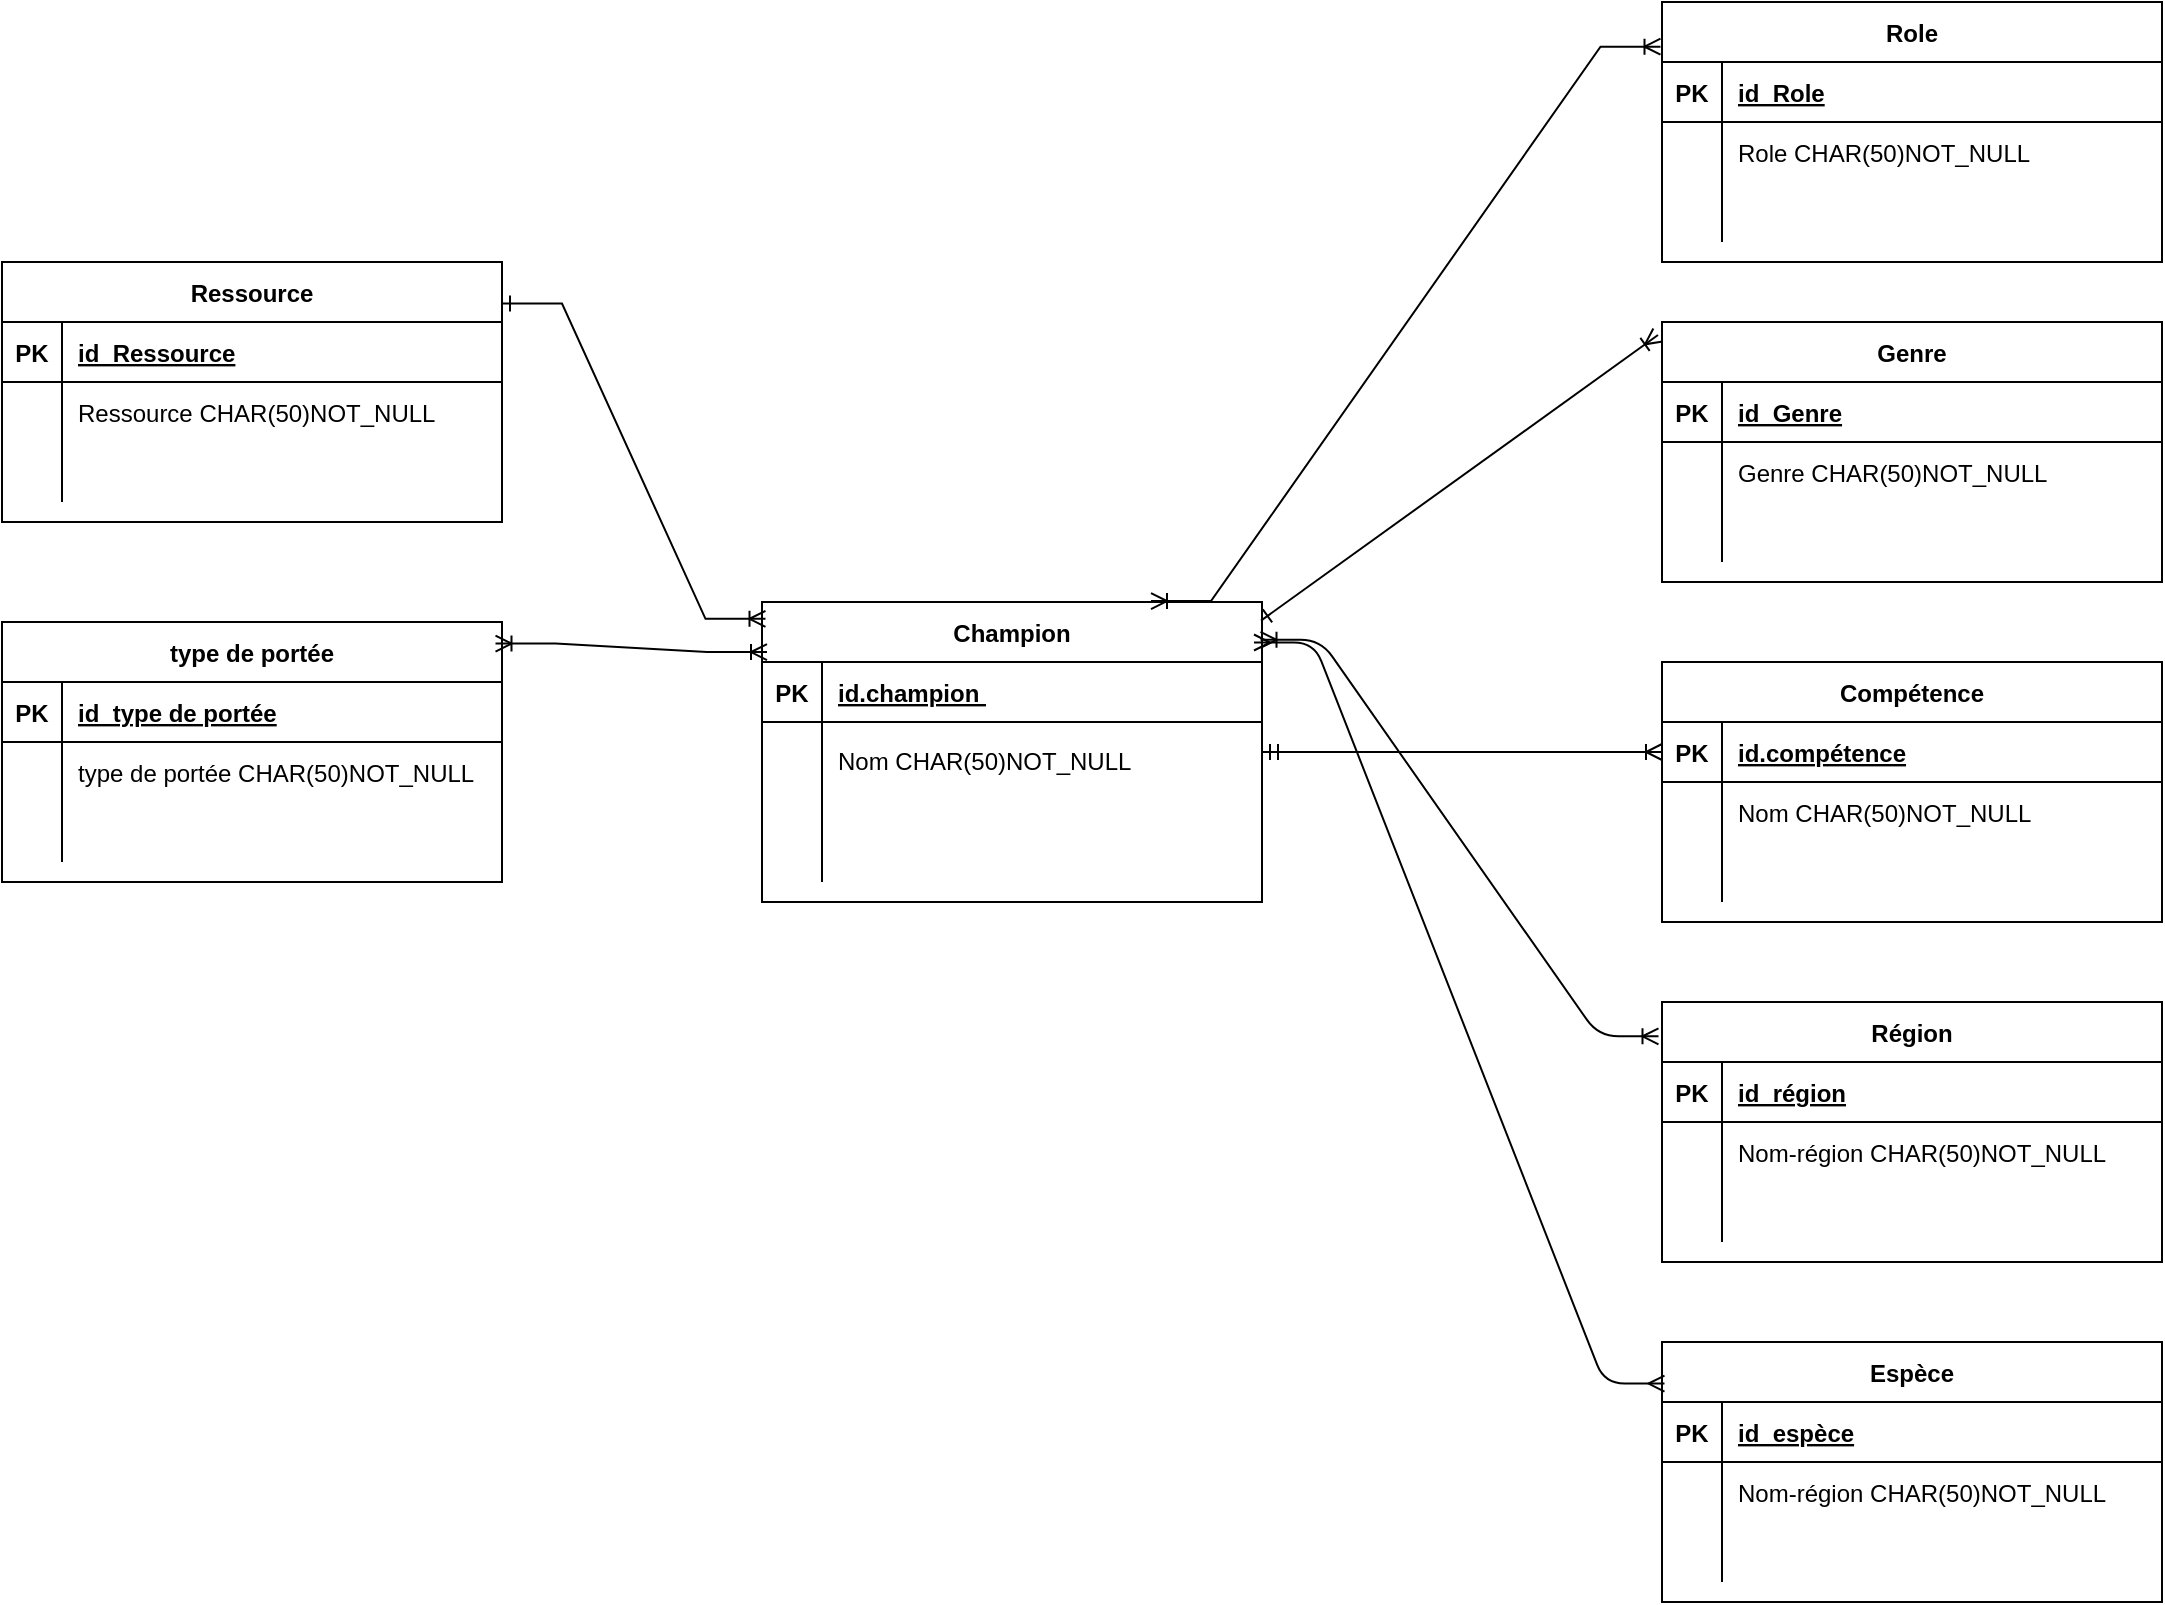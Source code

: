 <mxfile version="24.7.17">
  <diagram id="R2lEEEUBdFMjLlhIrx00" name="Page-1">
    <mxGraphModel dx="1997" dy="1724" grid="1" gridSize="10" guides="1" tooltips="1" connect="1" arrows="1" fold="1" page="1" pageScale="1" pageWidth="850" pageHeight="1100" math="0" shadow="0" extFonts="Permanent Marker^https://fonts.googleapis.com/css?family=Permanent+Marker">
      <root>
        <mxCell id="0" />
        <mxCell id="1" parent="0" />
        <mxCell id="JRfR_Q5XpU5RTZW5NZot-24" value="Compétence" style="shape=table;startSize=30;container=1;collapsible=1;childLayout=tableLayout;fixedRows=1;rowLines=0;fontStyle=1;align=center;resizeLast=1;" vertex="1" parent="1">
          <mxGeometry x="540" y="100" width="250" height="130" as="geometry" />
        </mxCell>
        <mxCell id="JRfR_Q5XpU5RTZW5NZot-25" value="" style="shape=partialRectangle;collapsible=0;dropTarget=0;pointerEvents=0;fillColor=none;points=[[0,0.5],[1,0.5]];portConstraint=eastwest;top=0;left=0;right=0;bottom=1;" vertex="1" parent="JRfR_Q5XpU5RTZW5NZot-24">
          <mxGeometry y="30" width="250" height="30" as="geometry" />
        </mxCell>
        <mxCell id="JRfR_Q5XpU5RTZW5NZot-26" value="PK" style="shape=partialRectangle;overflow=hidden;connectable=0;fillColor=none;top=0;left=0;bottom=0;right=0;fontStyle=1;" vertex="1" parent="JRfR_Q5XpU5RTZW5NZot-25">
          <mxGeometry width="30" height="30" as="geometry">
            <mxRectangle width="30" height="30" as="alternateBounds" />
          </mxGeometry>
        </mxCell>
        <mxCell id="JRfR_Q5XpU5RTZW5NZot-27" value="id.compétence" style="shape=partialRectangle;overflow=hidden;connectable=0;fillColor=none;top=0;left=0;bottom=0;right=0;align=left;spacingLeft=6;fontStyle=5;" vertex="1" parent="JRfR_Q5XpU5RTZW5NZot-25">
          <mxGeometry x="30" width="220" height="30" as="geometry">
            <mxRectangle width="220" height="30" as="alternateBounds" />
          </mxGeometry>
        </mxCell>
        <mxCell id="JRfR_Q5XpU5RTZW5NZot-28" value="" style="shape=partialRectangle;collapsible=0;dropTarget=0;pointerEvents=0;fillColor=none;points=[[0,0.5],[1,0.5]];portConstraint=eastwest;top=0;left=0;right=0;bottom=0;" vertex="1" parent="JRfR_Q5XpU5RTZW5NZot-24">
          <mxGeometry y="60" width="250" height="30" as="geometry" />
        </mxCell>
        <mxCell id="JRfR_Q5XpU5RTZW5NZot-29" value="" style="shape=partialRectangle;overflow=hidden;connectable=0;fillColor=none;top=0;left=0;bottom=0;right=0;" vertex="1" parent="JRfR_Q5XpU5RTZW5NZot-28">
          <mxGeometry width="30" height="30" as="geometry">
            <mxRectangle width="30" height="30" as="alternateBounds" />
          </mxGeometry>
        </mxCell>
        <mxCell id="JRfR_Q5XpU5RTZW5NZot-30" value="Nom CHAR(50)NOT_NULL" style="shape=partialRectangle;overflow=hidden;connectable=0;fillColor=none;top=0;left=0;bottom=0;right=0;align=left;spacingLeft=6;" vertex="1" parent="JRfR_Q5XpU5RTZW5NZot-28">
          <mxGeometry x="30" width="220" height="30" as="geometry">
            <mxRectangle width="220" height="30" as="alternateBounds" />
          </mxGeometry>
        </mxCell>
        <mxCell id="JRfR_Q5XpU5RTZW5NZot-31" value="" style="shape=partialRectangle;collapsible=0;dropTarget=0;pointerEvents=0;fillColor=none;points=[[0,0.5],[1,0.5]];portConstraint=eastwest;top=0;left=0;right=0;bottom=0;" vertex="1" parent="JRfR_Q5XpU5RTZW5NZot-24">
          <mxGeometry y="90" width="250" height="30" as="geometry" />
        </mxCell>
        <mxCell id="JRfR_Q5XpU5RTZW5NZot-32" value="" style="shape=partialRectangle;overflow=hidden;connectable=0;fillColor=none;top=0;left=0;bottom=0;right=0;" vertex="1" parent="JRfR_Q5XpU5RTZW5NZot-31">
          <mxGeometry width="30" height="30" as="geometry">
            <mxRectangle width="30" height="30" as="alternateBounds" />
          </mxGeometry>
        </mxCell>
        <mxCell id="JRfR_Q5XpU5RTZW5NZot-33" value="" style="shape=partialRectangle;overflow=hidden;connectable=0;fillColor=none;top=0;left=0;bottom=0;right=0;align=left;spacingLeft=6;" vertex="1" parent="JRfR_Q5XpU5RTZW5NZot-31">
          <mxGeometry x="30" width="220" height="30" as="geometry">
            <mxRectangle width="220" height="30" as="alternateBounds" />
          </mxGeometry>
        </mxCell>
        <mxCell id="JRfR_Q5XpU5RTZW5NZot-34" value="Champion" style="shape=table;startSize=30;container=1;collapsible=1;childLayout=tableLayout;fixedRows=1;rowLines=0;fontStyle=1;align=center;resizeLast=1;" vertex="1" parent="1">
          <mxGeometry x="90" y="70" width="250" height="150" as="geometry" />
        </mxCell>
        <mxCell id="JRfR_Q5XpU5RTZW5NZot-35" value="" style="shape=partialRectangle;collapsible=0;dropTarget=0;pointerEvents=0;fillColor=none;points=[[0,0.5],[1,0.5]];portConstraint=eastwest;top=0;left=0;right=0;bottom=1;" vertex="1" parent="JRfR_Q5XpU5RTZW5NZot-34">
          <mxGeometry y="30" width="250" height="30" as="geometry" />
        </mxCell>
        <mxCell id="JRfR_Q5XpU5RTZW5NZot-36" value="PK" style="shape=partialRectangle;overflow=hidden;connectable=0;fillColor=none;top=0;left=0;bottom=0;right=0;fontStyle=1;" vertex="1" parent="JRfR_Q5XpU5RTZW5NZot-35">
          <mxGeometry width="30" height="30" as="geometry">
            <mxRectangle width="30" height="30" as="alternateBounds" />
          </mxGeometry>
        </mxCell>
        <mxCell id="JRfR_Q5XpU5RTZW5NZot-37" value="id.champion " style="shape=partialRectangle;overflow=hidden;connectable=0;fillColor=none;top=0;left=0;bottom=0;right=0;align=left;spacingLeft=6;fontStyle=5;" vertex="1" parent="JRfR_Q5XpU5RTZW5NZot-35">
          <mxGeometry x="30" width="220" height="30" as="geometry">
            <mxRectangle width="220" height="30" as="alternateBounds" />
          </mxGeometry>
        </mxCell>
        <mxCell id="JRfR_Q5XpU5RTZW5NZot-38" value="" style="shape=partialRectangle;collapsible=0;dropTarget=0;pointerEvents=0;fillColor=none;points=[[0,0.5],[1,0.5]];portConstraint=eastwest;top=0;left=0;right=0;bottom=0;" vertex="1" parent="JRfR_Q5XpU5RTZW5NZot-34">
          <mxGeometry y="60" width="250" height="80" as="geometry" />
        </mxCell>
        <mxCell id="JRfR_Q5XpU5RTZW5NZot-39" value="" style="shape=partialRectangle;overflow=hidden;connectable=0;fillColor=none;top=0;left=0;bottom=0;right=0;" vertex="1" parent="JRfR_Q5XpU5RTZW5NZot-38">
          <mxGeometry width="30" height="80" as="geometry">
            <mxRectangle width="30" height="80" as="alternateBounds" />
          </mxGeometry>
        </mxCell>
        <mxCell id="JRfR_Q5XpU5RTZW5NZot-40" value="Nom CHAR(50)NOT_NULL&#xa;&#xa;&#xa;" style="shape=partialRectangle;overflow=hidden;connectable=0;fillColor=none;top=0;left=0;bottom=0;right=0;align=left;spacingLeft=6;" vertex="1" parent="JRfR_Q5XpU5RTZW5NZot-38">
          <mxGeometry x="30" width="220" height="80" as="geometry">
            <mxRectangle width="220" height="80" as="alternateBounds" />
          </mxGeometry>
        </mxCell>
        <mxCell id="JRfR_Q5XpU5RTZW5NZot-41" value="" style="edgeStyle=entityRelationEdgeStyle;fontSize=12;html=1;endArrow=ERoneToMany;startArrow=ERmandOne;rounded=0;entryX=0;entryY=0.5;entryDx=0;entryDy=0;endFill=0;" edge="1" parent="1" source="JRfR_Q5XpU5RTZW5NZot-34" target="JRfR_Q5XpU5RTZW5NZot-25">
          <mxGeometry width="100" height="100" relative="1" as="geometry">
            <mxPoint x="380.0" y="147.5" as="sourcePoint" />
            <mxPoint x="456.5" y="175" as="targetPoint" />
          </mxGeometry>
        </mxCell>
        <mxCell id="JRfR_Q5XpU5RTZW5NZot-52" value="Région" style="shape=table;startSize=30;container=1;collapsible=1;childLayout=tableLayout;fixedRows=1;rowLines=0;fontStyle=1;align=center;resizeLast=1;" vertex="1" parent="1">
          <mxGeometry x="540" y="270" width="250" height="130" as="geometry" />
        </mxCell>
        <mxCell id="JRfR_Q5XpU5RTZW5NZot-53" value="" style="shape=partialRectangle;collapsible=0;dropTarget=0;pointerEvents=0;fillColor=none;points=[[0,0.5],[1,0.5]];portConstraint=eastwest;top=0;left=0;right=0;bottom=1;" vertex="1" parent="JRfR_Q5XpU5RTZW5NZot-52">
          <mxGeometry y="30" width="250" height="30" as="geometry" />
        </mxCell>
        <mxCell id="JRfR_Q5XpU5RTZW5NZot-54" value="PK" style="shape=partialRectangle;overflow=hidden;connectable=0;fillColor=none;top=0;left=0;bottom=0;right=0;fontStyle=1;" vertex="1" parent="JRfR_Q5XpU5RTZW5NZot-53">
          <mxGeometry width="30" height="30" as="geometry">
            <mxRectangle width="30" height="30" as="alternateBounds" />
          </mxGeometry>
        </mxCell>
        <mxCell id="JRfR_Q5XpU5RTZW5NZot-55" value="id_région" style="shape=partialRectangle;overflow=hidden;connectable=0;fillColor=none;top=0;left=0;bottom=0;right=0;align=left;spacingLeft=6;fontStyle=5;" vertex="1" parent="JRfR_Q5XpU5RTZW5NZot-53">
          <mxGeometry x="30" width="220" height="30" as="geometry">
            <mxRectangle width="220" height="30" as="alternateBounds" />
          </mxGeometry>
        </mxCell>
        <mxCell id="JRfR_Q5XpU5RTZW5NZot-56" value="" style="shape=partialRectangle;collapsible=0;dropTarget=0;pointerEvents=0;fillColor=none;points=[[0,0.5],[1,0.5]];portConstraint=eastwest;top=0;left=0;right=0;bottom=0;" vertex="1" parent="JRfR_Q5XpU5RTZW5NZot-52">
          <mxGeometry y="60" width="250" height="30" as="geometry" />
        </mxCell>
        <mxCell id="JRfR_Q5XpU5RTZW5NZot-57" value="" style="shape=partialRectangle;overflow=hidden;connectable=0;fillColor=none;top=0;left=0;bottom=0;right=0;" vertex="1" parent="JRfR_Q5XpU5RTZW5NZot-56">
          <mxGeometry width="30" height="30" as="geometry">
            <mxRectangle width="30" height="30" as="alternateBounds" />
          </mxGeometry>
        </mxCell>
        <mxCell id="JRfR_Q5XpU5RTZW5NZot-58" value="Nom-région CHAR(50)NOT_NULL" style="shape=partialRectangle;overflow=hidden;connectable=0;fillColor=none;top=0;left=0;bottom=0;right=0;align=left;spacingLeft=6;" vertex="1" parent="JRfR_Q5XpU5RTZW5NZot-56">
          <mxGeometry x="30" width="220" height="30" as="geometry">
            <mxRectangle width="220" height="30" as="alternateBounds" />
          </mxGeometry>
        </mxCell>
        <mxCell id="JRfR_Q5XpU5RTZW5NZot-59" value="" style="shape=partialRectangle;collapsible=0;dropTarget=0;pointerEvents=0;fillColor=none;points=[[0,0.5],[1,0.5]];portConstraint=eastwest;top=0;left=0;right=0;bottom=0;" vertex="1" parent="JRfR_Q5XpU5RTZW5NZot-52">
          <mxGeometry y="90" width="250" height="30" as="geometry" />
        </mxCell>
        <mxCell id="JRfR_Q5XpU5RTZW5NZot-60" value="" style="shape=partialRectangle;overflow=hidden;connectable=0;fillColor=none;top=0;left=0;bottom=0;right=0;" vertex="1" parent="JRfR_Q5XpU5RTZW5NZot-59">
          <mxGeometry width="30" height="30" as="geometry">
            <mxRectangle width="30" height="30" as="alternateBounds" />
          </mxGeometry>
        </mxCell>
        <mxCell id="JRfR_Q5XpU5RTZW5NZot-61" value="" style="shape=partialRectangle;overflow=hidden;connectable=0;fillColor=none;top=0;left=0;bottom=0;right=0;align=left;spacingLeft=6;" vertex="1" parent="JRfR_Q5XpU5RTZW5NZot-59">
          <mxGeometry x="30" width="220" height="30" as="geometry">
            <mxRectangle width="220" height="30" as="alternateBounds" />
          </mxGeometry>
        </mxCell>
        <mxCell id="JRfR_Q5XpU5RTZW5NZot-73" value="" style="edgeStyle=entityRelationEdgeStyle;endArrow=ERoneToMany;startArrow=ERoneToMany;endFill=0;startFill=0;exitX=0.997;exitY=0.126;exitDx=0;exitDy=0;exitPerimeter=0;entryX=-0.007;entryY=0.132;entryDx=0;entryDy=0;entryPerimeter=0;" edge="1" parent="1" source="JRfR_Q5XpU5RTZW5NZot-34" target="JRfR_Q5XpU5RTZW5NZot-52">
          <mxGeometry width="100" height="100" relative="1" as="geometry">
            <mxPoint x="240" y="310" as="sourcePoint" />
            <mxPoint x="320" y="340" as="targetPoint" />
          </mxGeometry>
        </mxCell>
        <mxCell id="JRfR_Q5XpU5RTZW5NZot-75" value="Genre" style="shape=table;startSize=30;container=1;collapsible=1;childLayout=tableLayout;fixedRows=1;rowLines=0;fontStyle=1;align=center;resizeLast=1;" vertex="1" parent="1">
          <mxGeometry x="540" y="-70" width="250" height="130" as="geometry" />
        </mxCell>
        <mxCell id="JRfR_Q5XpU5RTZW5NZot-76" value="" style="shape=partialRectangle;collapsible=0;dropTarget=0;pointerEvents=0;fillColor=none;points=[[0,0.5],[1,0.5]];portConstraint=eastwest;top=0;left=0;right=0;bottom=1;" vertex="1" parent="JRfR_Q5XpU5RTZW5NZot-75">
          <mxGeometry y="30" width="250" height="30" as="geometry" />
        </mxCell>
        <mxCell id="JRfR_Q5XpU5RTZW5NZot-77" value="PK" style="shape=partialRectangle;overflow=hidden;connectable=0;fillColor=none;top=0;left=0;bottom=0;right=0;fontStyle=1;" vertex="1" parent="JRfR_Q5XpU5RTZW5NZot-76">
          <mxGeometry width="30" height="30" as="geometry">
            <mxRectangle width="30" height="30" as="alternateBounds" />
          </mxGeometry>
        </mxCell>
        <mxCell id="JRfR_Q5XpU5RTZW5NZot-78" value="id_Genre" style="shape=partialRectangle;overflow=hidden;connectable=0;fillColor=none;top=0;left=0;bottom=0;right=0;align=left;spacingLeft=6;fontStyle=5;" vertex="1" parent="JRfR_Q5XpU5RTZW5NZot-76">
          <mxGeometry x="30" width="220" height="30" as="geometry">
            <mxRectangle width="220" height="30" as="alternateBounds" />
          </mxGeometry>
        </mxCell>
        <mxCell id="JRfR_Q5XpU5RTZW5NZot-79" value="" style="shape=partialRectangle;collapsible=0;dropTarget=0;pointerEvents=0;fillColor=none;points=[[0,0.5],[1,0.5]];portConstraint=eastwest;top=0;left=0;right=0;bottom=0;" vertex="1" parent="JRfR_Q5XpU5RTZW5NZot-75">
          <mxGeometry y="60" width="250" height="30" as="geometry" />
        </mxCell>
        <mxCell id="JRfR_Q5XpU5RTZW5NZot-80" value="" style="shape=partialRectangle;overflow=hidden;connectable=0;fillColor=none;top=0;left=0;bottom=0;right=0;" vertex="1" parent="JRfR_Q5XpU5RTZW5NZot-79">
          <mxGeometry width="30" height="30" as="geometry">
            <mxRectangle width="30" height="30" as="alternateBounds" />
          </mxGeometry>
        </mxCell>
        <mxCell id="JRfR_Q5XpU5RTZW5NZot-81" value="Genre CHAR(50)NOT_NULL" style="shape=partialRectangle;overflow=hidden;connectable=0;fillColor=none;top=0;left=0;bottom=0;right=0;align=left;spacingLeft=6;" vertex="1" parent="JRfR_Q5XpU5RTZW5NZot-79">
          <mxGeometry x="30" width="220" height="30" as="geometry">
            <mxRectangle width="220" height="30" as="alternateBounds" />
          </mxGeometry>
        </mxCell>
        <mxCell id="JRfR_Q5XpU5RTZW5NZot-82" value="" style="shape=partialRectangle;collapsible=0;dropTarget=0;pointerEvents=0;fillColor=none;points=[[0,0.5],[1,0.5]];portConstraint=eastwest;top=0;left=0;right=0;bottom=0;" vertex="1" parent="JRfR_Q5XpU5RTZW5NZot-75">
          <mxGeometry y="90" width="250" height="30" as="geometry" />
        </mxCell>
        <mxCell id="JRfR_Q5XpU5RTZW5NZot-83" value="" style="shape=partialRectangle;overflow=hidden;connectable=0;fillColor=none;top=0;left=0;bottom=0;right=0;" vertex="1" parent="JRfR_Q5XpU5RTZW5NZot-82">
          <mxGeometry width="30" height="30" as="geometry">
            <mxRectangle width="30" height="30" as="alternateBounds" />
          </mxGeometry>
        </mxCell>
        <mxCell id="JRfR_Q5XpU5RTZW5NZot-84" value="" style="shape=partialRectangle;overflow=hidden;connectable=0;fillColor=none;top=0;left=0;bottom=0;right=0;align=left;spacingLeft=6;" vertex="1" parent="JRfR_Q5XpU5RTZW5NZot-82">
          <mxGeometry x="30" width="220" height="30" as="geometry">
            <mxRectangle width="220" height="30" as="alternateBounds" />
          </mxGeometry>
        </mxCell>
        <mxCell id="JRfR_Q5XpU5RTZW5NZot-85" value="" style="fontSize=12;html=1;endArrow=ERone;endFill=1;rounded=0;entryX=0.998;entryY=0.062;entryDx=0;entryDy=0;entryPerimeter=0;exitX=-0.008;exitY=0.05;exitDx=0;exitDy=0;exitPerimeter=0;startArrow=ERoneToMany;startFill=0;" edge="1" parent="1" source="JRfR_Q5XpU5RTZW5NZot-75" target="JRfR_Q5XpU5RTZW5NZot-34">
          <mxGeometry width="100" height="100" relative="1" as="geometry">
            <mxPoint x="50" y="280" as="sourcePoint" />
            <mxPoint x="450" y="250" as="targetPoint" />
          </mxGeometry>
        </mxCell>
        <mxCell id="JRfR_Q5XpU5RTZW5NZot-87" value="Role" style="shape=table;startSize=30;container=1;collapsible=1;childLayout=tableLayout;fixedRows=1;rowLines=0;fontStyle=1;align=center;resizeLast=1;" vertex="1" parent="1">
          <mxGeometry x="540" y="-230" width="250" height="130" as="geometry" />
        </mxCell>
        <mxCell id="JRfR_Q5XpU5RTZW5NZot-88" value="" style="shape=partialRectangle;collapsible=0;dropTarget=0;pointerEvents=0;fillColor=none;points=[[0,0.5],[1,0.5]];portConstraint=eastwest;top=0;left=0;right=0;bottom=1;" vertex="1" parent="JRfR_Q5XpU5RTZW5NZot-87">
          <mxGeometry y="30" width="250" height="30" as="geometry" />
        </mxCell>
        <mxCell id="JRfR_Q5XpU5RTZW5NZot-89" value="PK" style="shape=partialRectangle;overflow=hidden;connectable=0;fillColor=none;top=0;left=0;bottom=0;right=0;fontStyle=1;" vertex="1" parent="JRfR_Q5XpU5RTZW5NZot-88">
          <mxGeometry width="30" height="30" as="geometry">
            <mxRectangle width="30" height="30" as="alternateBounds" />
          </mxGeometry>
        </mxCell>
        <mxCell id="JRfR_Q5XpU5RTZW5NZot-90" value="id_Role" style="shape=partialRectangle;overflow=hidden;connectable=0;fillColor=none;top=0;left=0;bottom=0;right=0;align=left;spacingLeft=6;fontStyle=5;" vertex="1" parent="JRfR_Q5XpU5RTZW5NZot-88">
          <mxGeometry x="30" width="220" height="30" as="geometry">
            <mxRectangle width="220" height="30" as="alternateBounds" />
          </mxGeometry>
        </mxCell>
        <mxCell id="JRfR_Q5XpU5RTZW5NZot-91" value="" style="shape=partialRectangle;collapsible=0;dropTarget=0;pointerEvents=0;fillColor=none;points=[[0,0.5],[1,0.5]];portConstraint=eastwest;top=0;left=0;right=0;bottom=0;" vertex="1" parent="JRfR_Q5XpU5RTZW5NZot-87">
          <mxGeometry y="60" width="250" height="30" as="geometry" />
        </mxCell>
        <mxCell id="JRfR_Q5XpU5RTZW5NZot-92" value="" style="shape=partialRectangle;overflow=hidden;connectable=0;fillColor=none;top=0;left=0;bottom=0;right=0;" vertex="1" parent="JRfR_Q5XpU5RTZW5NZot-91">
          <mxGeometry width="30" height="30" as="geometry">
            <mxRectangle width="30" height="30" as="alternateBounds" />
          </mxGeometry>
        </mxCell>
        <mxCell id="JRfR_Q5XpU5RTZW5NZot-93" value="Role CHAR(50)NOT_NULL" style="shape=partialRectangle;overflow=hidden;connectable=0;fillColor=none;top=0;left=0;bottom=0;right=0;align=left;spacingLeft=6;" vertex="1" parent="JRfR_Q5XpU5RTZW5NZot-91">
          <mxGeometry x="30" width="220" height="30" as="geometry">
            <mxRectangle width="220" height="30" as="alternateBounds" />
          </mxGeometry>
        </mxCell>
        <mxCell id="JRfR_Q5XpU5RTZW5NZot-94" value="" style="shape=partialRectangle;collapsible=0;dropTarget=0;pointerEvents=0;fillColor=none;points=[[0,0.5],[1,0.5]];portConstraint=eastwest;top=0;left=0;right=0;bottom=0;" vertex="1" parent="JRfR_Q5XpU5RTZW5NZot-87">
          <mxGeometry y="90" width="250" height="30" as="geometry" />
        </mxCell>
        <mxCell id="JRfR_Q5XpU5RTZW5NZot-95" value="" style="shape=partialRectangle;overflow=hidden;connectable=0;fillColor=none;top=0;left=0;bottom=0;right=0;" vertex="1" parent="JRfR_Q5XpU5RTZW5NZot-94">
          <mxGeometry width="30" height="30" as="geometry">
            <mxRectangle width="30" height="30" as="alternateBounds" />
          </mxGeometry>
        </mxCell>
        <mxCell id="JRfR_Q5XpU5RTZW5NZot-96" value="" style="shape=partialRectangle;overflow=hidden;connectable=0;fillColor=none;top=0;left=0;bottom=0;right=0;align=left;spacingLeft=6;" vertex="1" parent="JRfR_Q5XpU5RTZW5NZot-94">
          <mxGeometry x="30" width="220" height="30" as="geometry">
            <mxRectangle width="220" height="30" as="alternateBounds" />
          </mxGeometry>
        </mxCell>
        <mxCell id="JRfR_Q5XpU5RTZW5NZot-97" value="" style="edgeStyle=entityRelationEdgeStyle;fontSize=12;html=1;endArrow=ERoneToMany;endFill=0;rounded=0;entryX=0.778;entryY=-0.003;entryDx=0;entryDy=0;entryPerimeter=0;exitX=-0.003;exitY=0.172;exitDx=0;exitDy=0;exitPerimeter=0;startArrow=ERoneToMany;startFill=0;" edge="1" parent="1" source="JRfR_Q5XpU5RTZW5NZot-87" target="JRfR_Q5XpU5RTZW5NZot-34">
          <mxGeometry width="100" height="100" relative="1" as="geometry">
            <mxPoint x="395" y="-160" as="sourcePoint" />
            <mxPoint x="247" y="42" as="targetPoint" />
            <Array as="points">
              <mxPoint x="-46" y="193" />
              <mxPoint x="-43" y="193" />
              <mxPoint x="-33" y="193" />
              <mxPoint x="-33" y="193" />
            </Array>
          </mxGeometry>
        </mxCell>
        <mxCell id="JRfR_Q5XpU5RTZW5NZot-99" value="Espèce" style="shape=table;startSize=30;container=1;collapsible=1;childLayout=tableLayout;fixedRows=1;rowLines=0;fontStyle=1;align=center;resizeLast=1;" vertex="1" parent="1">
          <mxGeometry x="540" y="440" width="250" height="130" as="geometry" />
        </mxCell>
        <mxCell id="JRfR_Q5XpU5RTZW5NZot-100" value="" style="shape=partialRectangle;collapsible=0;dropTarget=0;pointerEvents=0;fillColor=none;points=[[0,0.5],[1,0.5]];portConstraint=eastwest;top=0;left=0;right=0;bottom=1;" vertex="1" parent="JRfR_Q5XpU5RTZW5NZot-99">
          <mxGeometry y="30" width="250" height="30" as="geometry" />
        </mxCell>
        <mxCell id="JRfR_Q5XpU5RTZW5NZot-101" value="PK" style="shape=partialRectangle;overflow=hidden;connectable=0;fillColor=none;top=0;left=0;bottom=0;right=0;fontStyle=1;" vertex="1" parent="JRfR_Q5XpU5RTZW5NZot-100">
          <mxGeometry width="30" height="30" as="geometry">
            <mxRectangle width="30" height="30" as="alternateBounds" />
          </mxGeometry>
        </mxCell>
        <mxCell id="JRfR_Q5XpU5RTZW5NZot-102" value="id_espèce" style="shape=partialRectangle;overflow=hidden;connectable=0;fillColor=none;top=0;left=0;bottom=0;right=0;align=left;spacingLeft=6;fontStyle=5;" vertex="1" parent="JRfR_Q5XpU5RTZW5NZot-100">
          <mxGeometry x="30" width="220" height="30" as="geometry">
            <mxRectangle width="220" height="30" as="alternateBounds" />
          </mxGeometry>
        </mxCell>
        <mxCell id="JRfR_Q5XpU5RTZW5NZot-103" value="" style="shape=partialRectangle;collapsible=0;dropTarget=0;pointerEvents=0;fillColor=none;points=[[0,0.5],[1,0.5]];portConstraint=eastwest;top=0;left=0;right=0;bottom=0;" vertex="1" parent="JRfR_Q5XpU5RTZW5NZot-99">
          <mxGeometry y="60" width="250" height="30" as="geometry" />
        </mxCell>
        <mxCell id="JRfR_Q5XpU5RTZW5NZot-104" value="" style="shape=partialRectangle;overflow=hidden;connectable=0;fillColor=none;top=0;left=0;bottom=0;right=0;" vertex="1" parent="JRfR_Q5XpU5RTZW5NZot-103">
          <mxGeometry width="30" height="30" as="geometry">
            <mxRectangle width="30" height="30" as="alternateBounds" />
          </mxGeometry>
        </mxCell>
        <mxCell id="JRfR_Q5XpU5RTZW5NZot-105" value="Nom-région CHAR(50)NOT_NULL" style="shape=partialRectangle;overflow=hidden;connectable=0;fillColor=none;top=0;left=0;bottom=0;right=0;align=left;spacingLeft=6;" vertex="1" parent="JRfR_Q5XpU5RTZW5NZot-103">
          <mxGeometry x="30" width="220" height="30" as="geometry">
            <mxRectangle width="220" height="30" as="alternateBounds" />
          </mxGeometry>
        </mxCell>
        <mxCell id="JRfR_Q5XpU5RTZW5NZot-106" value="" style="shape=partialRectangle;collapsible=0;dropTarget=0;pointerEvents=0;fillColor=none;points=[[0,0.5],[1,0.5]];portConstraint=eastwest;top=0;left=0;right=0;bottom=0;" vertex="1" parent="JRfR_Q5XpU5RTZW5NZot-99">
          <mxGeometry y="90" width="250" height="30" as="geometry" />
        </mxCell>
        <mxCell id="JRfR_Q5XpU5RTZW5NZot-107" value="" style="shape=partialRectangle;overflow=hidden;connectable=0;fillColor=none;top=0;left=0;bottom=0;right=0;" vertex="1" parent="JRfR_Q5XpU5RTZW5NZot-106">
          <mxGeometry width="30" height="30" as="geometry">
            <mxRectangle width="30" height="30" as="alternateBounds" />
          </mxGeometry>
        </mxCell>
        <mxCell id="JRfR_Q5XpU5RTZW5NZot-108" value="" style="shape=partialRectangle;overflow=hidden;connectable=0;fillColor=none;top=0;left=0;bottom=0;right=0;align=left;spacingLeft=6;" vertex="1" parent="JRfR_Q5XpU5RTZW5NZot-106">
          <mxGeometry x="30" width="220" height="30" as="geometry">
            <mxRectangle width="220" height="30" as="alternateBounds" />
          </mxGeometry>
        </mxCell>
        <mxCell id="JRfR_Q5XpU5RTZW5NZot-109" value="" style="edgeStyle=entityRelationEdgeStyle;endArrow=ERmany;startArrow=ERmany;endFill=0;startFill=0;exitX=0.984;exitY=0.135;exitDx=0;exitDy=0;exitPerimeter=0;entryX=0.005;entryY=0.16;entryDx=0;entryDy=0;entryPerimeter=0;" edge="1" parent="1" source="JRfR_Q5XpU5RTZW5NZot-34" target="JRfR_Q5XpU5RTZW5NZot-99">
          <mxGeometry width="100" height="100" relative="1" as="geometry">
            <mxPoint x="351" y="350" as="sourcePoint" />
            <mxPoint x="500" y="488" as="targetPoint" />
          </mxGeometry>
        </mxCell>
        <mxCell id="JRfR_Q5XpU5RTZW5NZot-110" value="Ressource" style="shape=table;startSize=30;container=1;collapsible=1;childLayout=tableLayout;fixedRows=1;rowLines=0;fontStyle=1;align=center;resizeLast=1;" vertex="1" parent="1">
          <mxGeometry x="-290" y="-100" width="250" height="130" as="geometry" />
        </mxCell>
        <mxCell id="JRfR_Q5XpU5RTZW5NZot-111" value="" style="shape=partialRectangle;collapsible=0;dropTarget=0;pointerEvents=0;fillColor=none;points=[[0,0.5],[1,0.5]];portConstraint=eastwest;top=0;left=0;right=0;bottom=1;" vertex="1" parent="JRfR_Q5XpU5RTZW5NZot-110">
          <mxGeometry y="30" width="250" height="30" as="geometry" />
        </mxCell>
        <mxCell id="JRfR_Q5XpU5RTZW5NZot-112" value="PK" style="shape=partialRectangle;overflow=hidden;connectable=0;fillColor=none;top=0;left=0;bottom=0;right=0;fontStyle=1;" vertex="1" parent="JRfR_Q5XpU5RTZW5NZot-111">
          <mxGeometry width="30" height="30" as="geometry">
            <mxRectangle width="30" height="30" as="alternateBounds" />
          </mxGeometry>
        </mxCell>
        <mxCell id="JRfR_Q5XpU5RTZW5NZot-113" value="id_Ressource" style="shape=partialRectangle;overflow=hidden;connectable=0;fillColor=none;top=0;left=0;bottom=0;right=0;align=left;spacingLeft=6;fontStyle=5;" vertex="1" parent="JRfR_Q5XpU5RTZW5NZot-111">
          <mxGeometry x="30" width="220" height="30" as="geometry">
            <mxRectangle width="220" height="30" as="alternateBounds" />
          </mxGeometry>
        </mxCell>
        <mxCell id="JRfR_Q5XpU5RTZW5NZot-114" value="" style="shape=partialRectangle;collapsible=0;dropTarget=0;pointerEvents=0;fillColor=none;points=[[0,0.5],[1,0.5]];portConstraint=eastwest;top=0;left=0;right=0;bottom=0;" vertex="1" parent="JRfR_Q5XpU5RTZW5NZot-110">
          <mxGeometry y="60" width="250" height="30" as="geometry" />
        </mxCell>
        <mxCell id="JRfR_Q5XpU5RTZW5NZot-115" value="" style="shape=partialRectangle;overflow=hidden;connectable=0;fillColor=none;top=0;left=0;bottom=0;right=0;" vertex="1" parent="JRfR_Q5XpU5RTZW5NZot-114">
          <mxGeometry width="30" height="30" as="geometry">
            <mxRectangle width="30" height="30" as="alternateBounds" />
          </mxGeometry>
        </mxCell>
        <mxCell id="JRfR_Q5XpU5RTZW5NZot-116" value="Ressource CHAR(50)NOT_NULL" style="shape=partialRectangle;overflow=hidden;connectable=0;fillColor=none;top=0;left=0;bottom=0;right=0;align=left;spacingLeft=6;" vertex="1" parent="JRfR_Q5XpU5RTZW5NZot-114">
          <mxGeometry x="30" width="220" height="30" as="geometry">
            <mxRectangle width="220" height="30" as="alternateBounds" />
          </mxGeometry>
        </mxCell>
        <mxCell id="JRfR_Q5XpU5RTZW5NZot-117" value="" style="shape=partialRectangle;collapsible=0;dropTarget=0;pointerEvents=0;fillColor=none;points=[[0,0.5],[1,0.5]];portConstraint=eastwest;top=0;left=0;right=0;bottom=0;" vertex="1" parent="JRfR_Q5XpU5RTZW5NZot-110">
          <mxGeometry y="90" width="250" height="30" as="geometry" />
        </mxCell>
        <mxCell id="JRfR_Q5XpU5RTZW5NZot-118" value="" style="shape=partialRectangle;overflow=hidden;connectable=0;fillColor=none;top=0;left=0;bottom=0;right=0;" vertex="1" parent="JRfR_Q5XpU5RTZW5NZot-117">
          <mxGeometry width="30" height="30" as="geometry">
            <mxRectangle width="30" height="30" as="alternateBounds" />
          </mxGeometry>
        </mxCell>
        <mxCell id="JRfR_Q5XpU5RTZW5NZot-119" value="" style="shape=partialRectangle;overflow=hidden;connectable=0;fillColor=none;top=0;left=0;bottom=0;right=0;align=left;spacingLeft=6;" vertex="1" parent="JRfR_Q5XpU5RTZW5NZot-117">
          <mxGeometry x="30" width="220" height="30" as="geometry">
            <mxRectangle width="220" height="30" as="alternateBounds" />
          </mxGeometry>
        </mxCell>
        <mxCell id="JRfR_Q5XpU5RTZW5NZot-120" value="" style="edgeStyle=entityRelationEdgeStyle;fontSize=12;html=1;endArrow=ERoneToMany;endFill=0;rounded=0;entryX=0.007;entryY=0.056;entryDx=0;entryDy=0;entryPerimeter=0;exitX=1.007;exitY=0.16;exitDx=0;exitDy=0;exitPerimeter=0;startArrow=ERone;startFill=0;" edge="1" parent="1" target="JRfR_Q5XpU5RTZW5NZot-34">
          <mxGeometry width="100" height="100" relative="1" as="geometry">
            <mxPoint x="-40" y="-79.2" as="sourcePoint" />
            <mxPoint x="135.75" y="140.8" as="targetPoint" />
            <Array as="points">
              <mxPoint x="-37.75" y="203" />
              <mxPoint x="-34.75" y="203" />
              <mxPoint x="-24.75" y="203" />
              <mxPoint x="-24.75" y="203" />
            </Array>
          </mxGeometry>
        </mxCell>
        <mxCell id="JRfR_Q5XpU5RTZW5NZot-122" value="type de portée" style="shape=table;startSize=30;container=1;collapsible=1;childLayout=tableLayout;fixedRows=1;rowLines=0;fontStyle=1;align=center;resizeLast=1;" vertex="1" parent="1">
          <mxGeometry x="-290" y="80" width="250" height="130" as="geometry" />
        </mxCell>
        <mxCell id="JRfR_Q5XpU5RTZW5NZot-123" value="" style="shape=partialRectangle;collapsible=0;dropTarget=0;pointerEvents=0;fillColor=none;points=[[0,0.5],[1,0.5]];portConstraint=eastwest;top=0;left=0;right=0;bottom=1;" vertex="1" parent="JRfR_Q5XpU5RTZW5NZot-122">
          <mxGeometry y="30" width="250" height="30" as="geometry" />
        </mxCell>
        <mxCell id="JRfR_Q5XpU5RTZW5NZot-124" value="PK" style="shape=partialRectangle;overflow=hidden;connectable=0;fillColor=none;top=0;left=0;bottom=0;right=0;fontStyle=1;" vertex="1" parent="JRfR_Q5XpU5RTZW5NZot-123">
          <mxGeometry width="30" height="30" as="geometry">
            <mxRectangle width="30" height="30" as="alternateBounds" />
          </mxGeometry>
        </mxCell>
        <mxCell id="JRfR_Q5XpU5RTZW5NZot-125" value="id_type de portée" style="shape=partialRectangle;overflow=hidden;connectable=0;fillColor=none;top=0;left=0;bottom=0;right=0;align=left;spacingLeft=6;fontStyle=5;" vertex="1" parent="JRfR_Q5XpU5RTZW5NZot-123">
          <mxGeometry x="30" width="220" height="30" as="geometry">
            <mxRectangle width="220" height="30" as="alternateBounds" />
          </mxGeometry>
        </mxCell>
        <mxCell id="JRfR_Q5XpU5RTZW5NZot-126" value="" style="shape=partialRectangle;collapsible=0;dropTarget=0;pointerEvents=0;fillColor=none;points=[[0,0.5],[1,0.5]];portConstraint=eastwest;top=0;left=0;right=0;bottom=0;" vertex="1" parent="JRfR_Q5XpU5RTZW5NZot-122">
          <mxGeometry y="60" width="250" height="30" as="geometry" />
        </mxCell>
        <mxCell id="JRfR_Q5XpU5RTZW5NZot-127" value="" style="shape=partialRectangle;overflow=hidden;connectable=0;fillColor=none;top=0;left=0;bottom=0;right=0;" vertex="1" parent="JRfR_Q5XpU5RTZW5NZot-126">
          <mxGeometry width="30" height="30" as="geometry">
            <mxRectangle width="30" height="30" as="alternateBounds" />
          </mxGeometry>
        </mxCell>
        <mxCell id="JRfR_Q5XpU5RTZW5NZot-128" value="type de portée CHAR(50)NOT_NULL" style="shape=partialRectangle;overflow=hidden;connectable=0;fillColor=none;top=0;left=0;bottom=0;right=0;align=left;spacingLeft=6;" vertex="1" parent="JRfR_Q5XpU5RTZW5NZot-126">
          <mxGeometry x="30" width="220" height="30" as="geometry">
            <mxRectangle width="220" height="30" as="alternateBounds" />
          </mxGeometry>
        </mxCell>
        <mxCell id="JRfR_Q5XpU5RTZW5NZot-129" value="" style="shape=partialRectangle;collapsible=0;dropTarget=0;pointerEvents=0;fillColor=none;points=[[0,0.5],[1,0.5]];portConstraint=eastwest;top=0;left=0;right=0;bottom=0;" vertex="1" parent="JRfR_Q5XpU5RTZW5NZot-122">
          <mxGeometry y="90" width="250" height="30" as="geometry" />
        </mxCell>
        <mxCell id="JRfR_Q5XpU5RTZW5NZot-130" value="" style="shape=partialRectangle;overflow=hidden;connectable=0;fillColor=none;top=0;left=0;bottom=0;right=0;" vertex="1" parent="JRfR_Q5XpU5RTZW5NZot-129">
          <mxGeometry width="30" height="30" as="geometry">
            <mxRectangle width="30" height="30" as="alternateBounds" />
          </mxGeometry>
        </mxCell>
        <mxCell id="JRfR_Q5XpU5RTZW5NZot-131" value="" style="shape=partialRectangle;overflow=hidden;connectable=0;fillColor=none;top=0;left=0;bottom=0;right=0;align=left;spacingLeft=6;" vertex="1" parent="JRfR_Q5XpU5RTZW5NZot-129">
          <mxGeometry x="30" width="220" height="30" as="geometry">
            <mxRectangle width="220" height="30" as="alternateBounds" />
          </mxGeometry>
        </mxCell>
        <mxCell id="JRfR_Q5XpU5RTZW5NZot-132" value="" style="edgeStyle=entityRelationEdgeStyle;fontSize=12;html=1;endArrow=ERoneToMany;endFill=0;rounded=0;exitX=0.987;exitY=0.083;exitDx=0;exitDy=0;exitPerimeter=0;startArrow=ERoneToMany;startFill=0;entryX=0.01;entryY=0.167;entryDx=0;entryDy=0;entryPerimeter=0;" edge="1" parent="1" source="JRfR_Q5XpU5RTZW5NZot-122" target="JRfR_Q5XpU5RTZW5NZot-34">
          <mxGeometry width="100" height="100" relative="1" as="geometry">
            <mxPoint x="-20" y="120" as="sourcePoint" />
            <mxPoint x="130" y="150" as="targetPoint" />
            <Array as="points">
              <mxPoint x="-18" y="402" />
              <mxPoint x="-15" y="402" />
              <mxPoint x="-5" y="402" />
              <mxPoint x="-5" y="402" />
            </Array>
          </mxGeometry>
        </mxCell>
      </root>
    </mxGraphModel>
  </diagram>
</mxfile>
